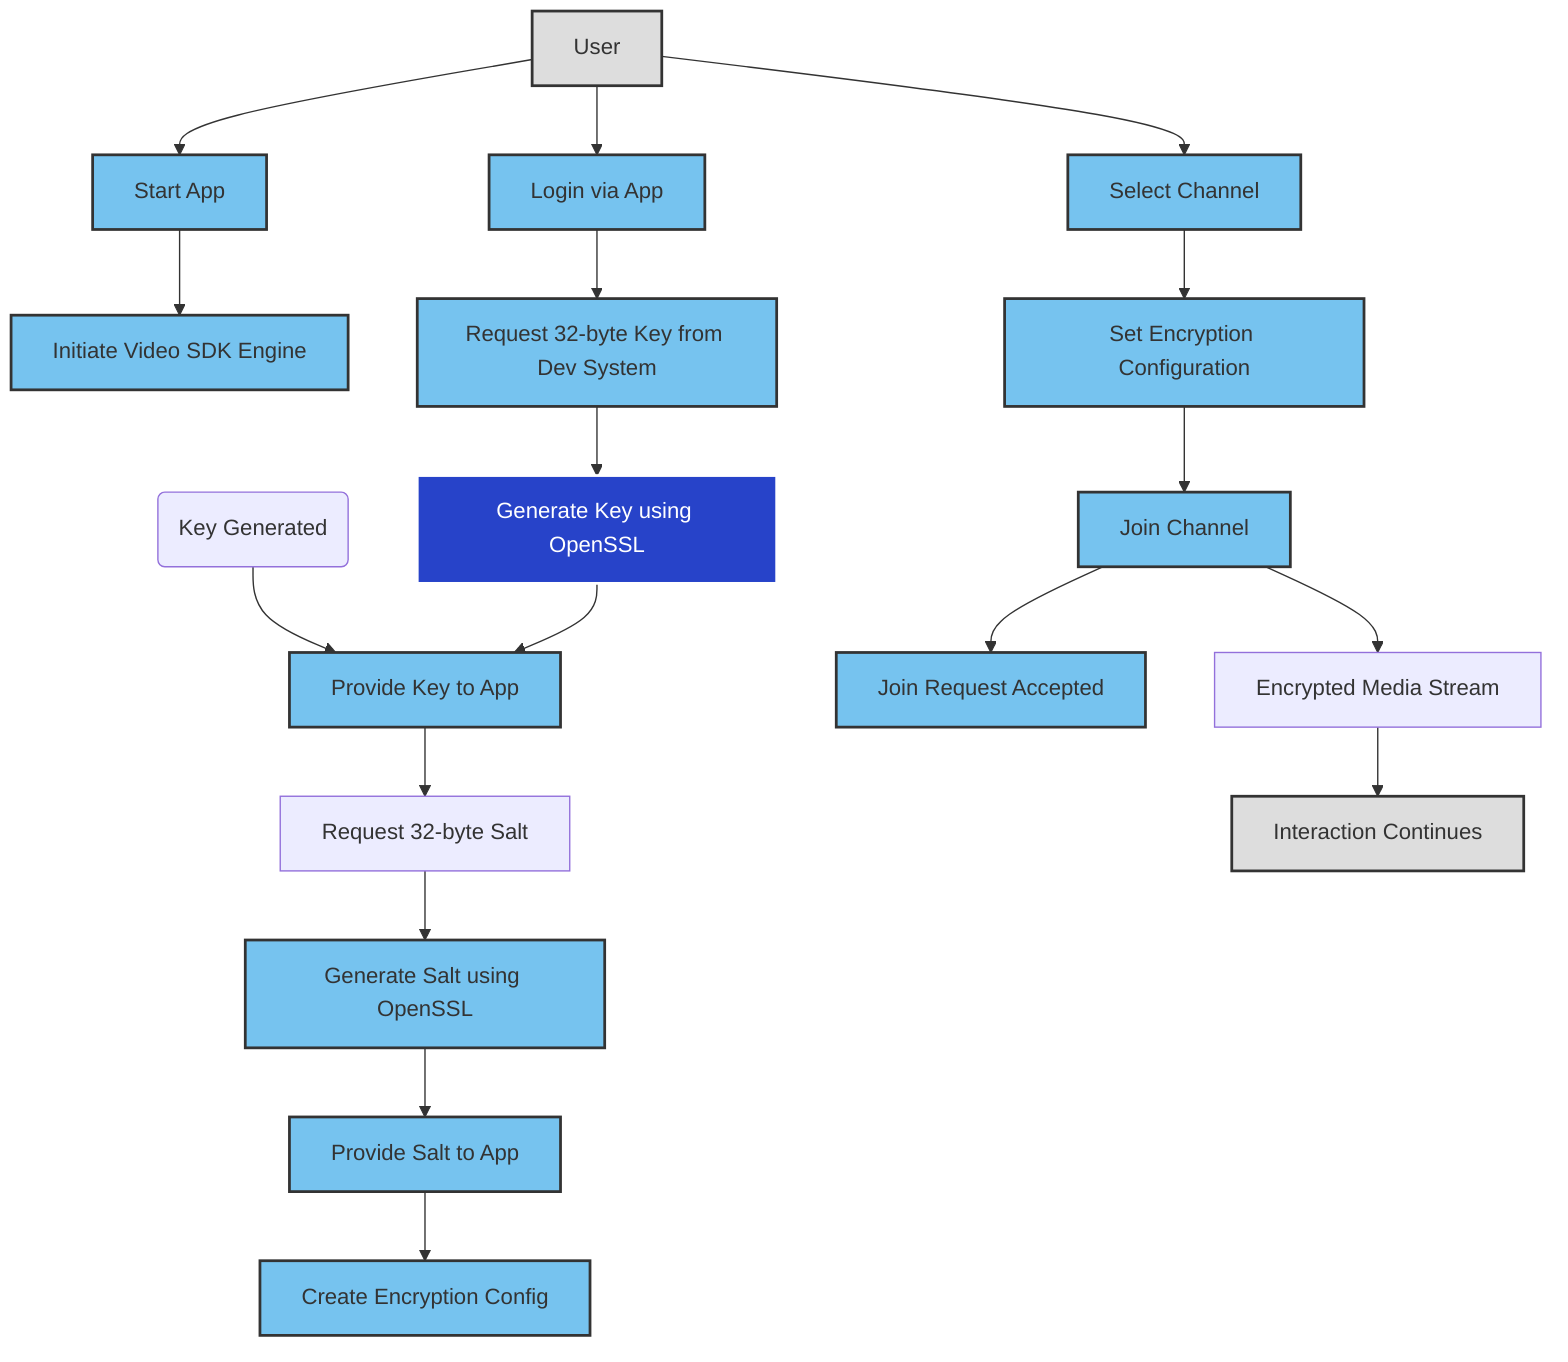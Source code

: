 flowchart TB
    user[User] --> appStart[Start App]
    appStart --> sdk[Initiate Video SDK Engine]
    
    user --> login[Login via App]
    login --> requestKey[Request 32-byte Key from Dev System]
    requestKey --> generateKey[Generate Key using OpenSSL]
    generateCase("Key Generated") --> provideKey[Provide Key to App]
    generateKey --> provideKey
    
    provideKey --> requestSalt[Request 32-byte Salt]
    requestSalt --> generateSalt[Generate Salt using OpenSSL]
    generateSalt --> provideSalt[Provide Salt to App]
    
    provideSalt --> createConfig[Create Encryption Config]
    
    user --> selectChannel[Select Channel]
    selectChannel --> setConfig[Set Encryption Configuration]
    setConfig --> joinChannel[Join Channel]
    joinChannel --> joinAccepted[Join Request Accepted]

    joinChannel --> encryptedStream[Encrypted Media Stream]
    encryptedStream --> userInteraction[Interaction Continues]

    classDef user fill:#dddddd,stroke:#333, stroke-width:2px
    classDef agora fill:#2743c9,stroke:#fff, stroke-width:2px, color:#fff
    classDef app fill:#76c3ef,stroke:#333, stroke-width:2px
    
    class user,userInteraction user
    class appStart,sdk,login,requestKey,provideKey,requestTooltip,generateSalt,provideSalt,createConfig,selectChannel,setConfig,joinChannel,joinAccepted app
    class generateKey agora
